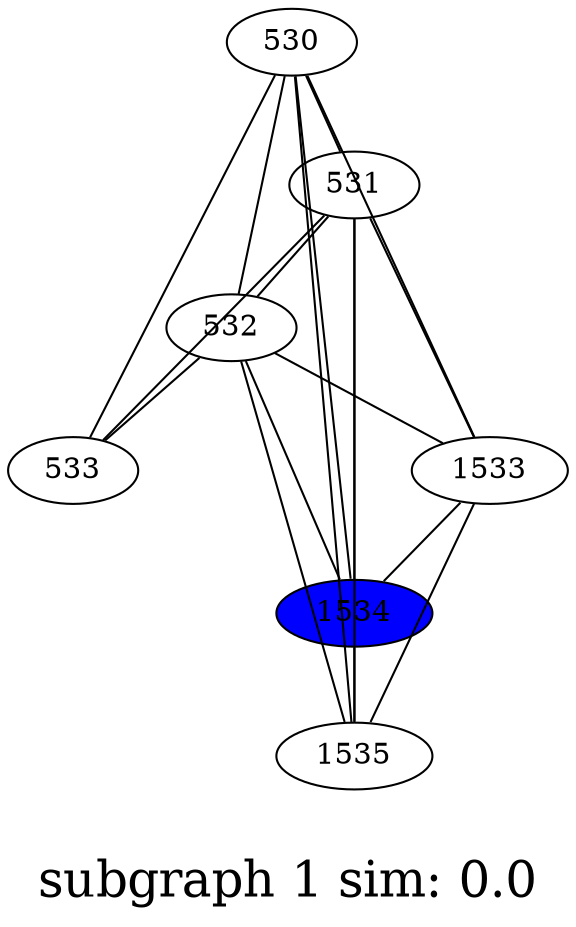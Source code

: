 /*****
subgraph 1 sim: 0.0
*****/

graph G {
  graph [splines=false overlap=false]
  node  [shape=ellipse, width=0.3, height=0.3]
  530 ;
  531 ;
  532 ;
  533 ;
  1533 ;
  1534 [style=filled, fillcolor="blue"];
  1535 ;
  530 -- 531;
  530 -- 532;
  530 -- 533;
  530 -- 1533;
  530 -- 1534;
  530 -- 1535;
  531 -- 532;
  531 -- 533;
  531 -- 1533;
  531 -- 1534;
  531 -- 1535;
  532 -- 533;
  532 -- 1533;
  532 -- 1534;
  532 -- 1535;
  1533 -- 1534;
  1533 -- 1535;
  1534 -- 1535;
  label = "\nsubgraph 1 sim: 0.0\n";  fontsize=24;
}
